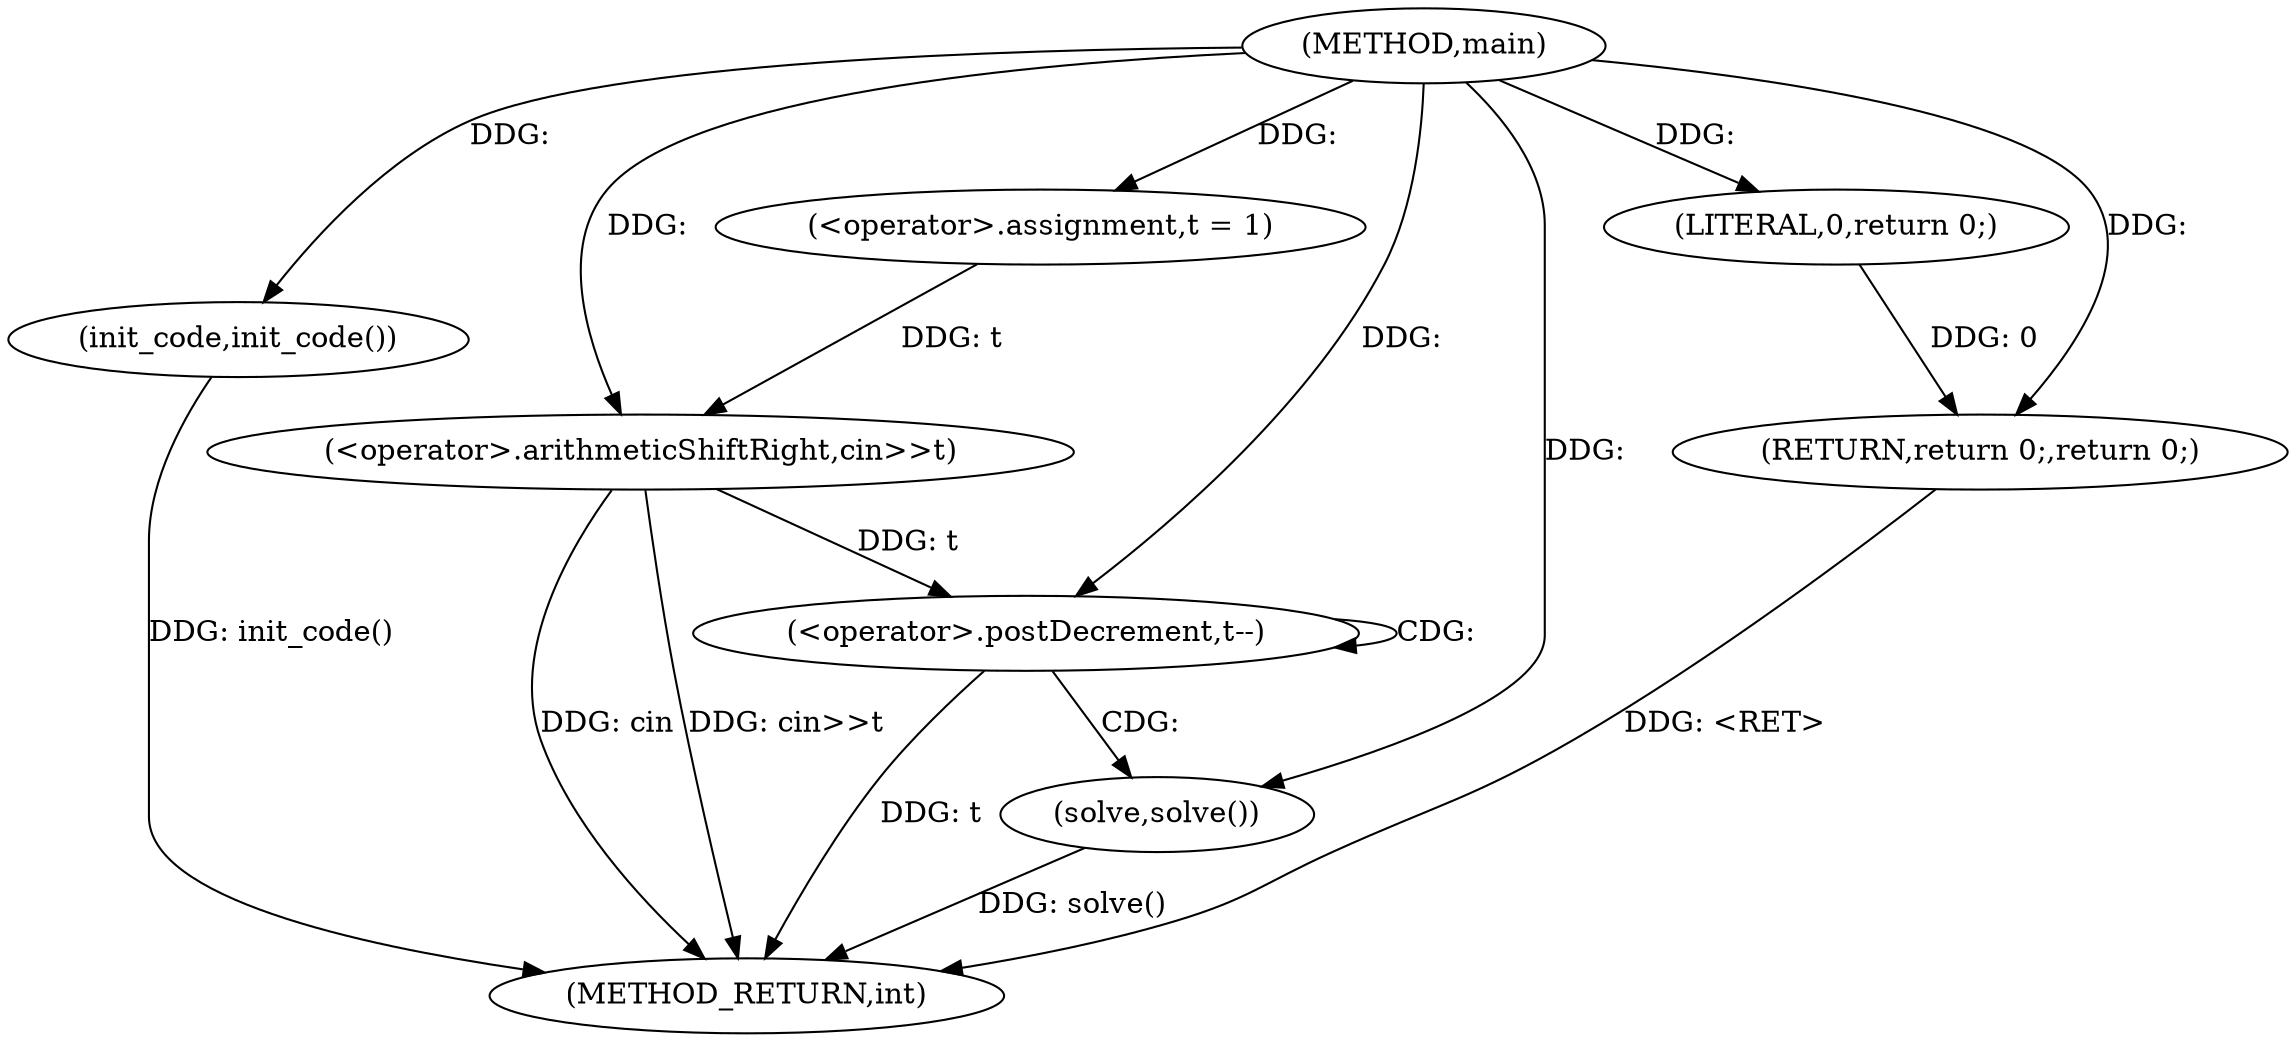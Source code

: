 digraph "main" {  
"1000152" [label = "(METHOD,main)" ]
"1000169" [label = "(METHOD_RETURN,int)" ]
"1000154" [label = "(init_code,init_code())" ]
"1000156" [label = "(<operator>.assignment,t = 1)" ]
"1000159" [label = "(<operator>.arithmeticShiftRight,cin>>t)" ]
"1000167" [label = "(RETURN,return 0;,return 0;)" ]
"1000163" [label = "(<operator>.postDecrement,t--)" ]
"1000168" [label = "(LITERAL,0,return 0;)" ]
"1000166" [label = "(solve,solve())" ]
  "1000154" -> "1000169"  [ label = "DDG: init_code()"] 
  "1000159" -> "1000169"  [ label = "DDG: cin>>t"] 
  "1000163" -> "1000169"  [ label = "DDG: t"] 
  "1000166" -> "1000169"  [ label = "DDG: solve()"] 
  "1000167" -> "1000169"  [ label = "DDG: <RET>"] 
  "1000159" -> "1000169"  [ label = "DDG: cin"] 
  "1000152" -> "1000154"  [ label = "DDG: "] 
  "1000152" -> "1000156"  [ label = "DDG: "] 
  "1000168" -> "1000167"  [ label = "DDG: 0"] 
  "1000152" -> "1000167"  [ label = "DDG: "] 
  "1000152" -> "1000159"  [ label = "DDG: "] 
  "1000156" -> "1000159"  [ label = "DDG: t"] 
  "1000152" -> "1000168"  [ label = "DDG: "] 
  "1000159" -> "1000163"  [ label = "DDG: t"] 
  "1000152" -> "1000163"  [ label = "DDG: "] 
  "1000152" -> "1000166"  [ label = "DDG: "] 
  "1000163" -> "1000163"  [ label = "CDG: "] 
  "1000163" -> "1000166"  [ label = "CDG: "] 
}
